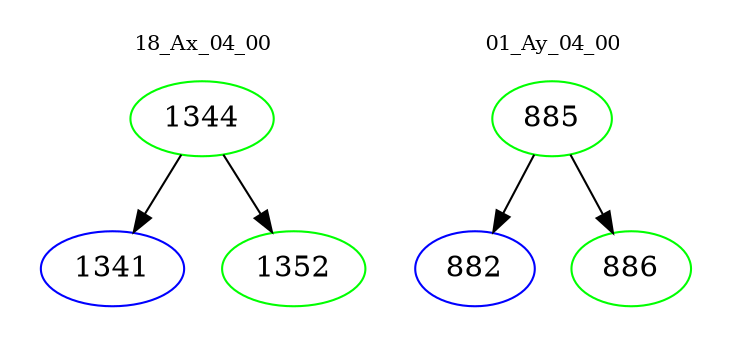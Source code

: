 digraph{
subgraph cluster_0 {
color = white
label = "18_Ax_04_00";
fontsize=10;
T0_1344 [label="1344", color="green"]
T0_1344 -> T0_1341 [color="black"]
T0_1341 [label="1341", color="blue"]
T0_1344 -> T0_1352 [color="black"]
T0_1352 [label="1352", color="green"]
}
subgraph cluster_1 {
color = white
label = "01_Ay_04_00";
fontsize=10;
T1_885 [label="885", color="green"]
T1_885 -> T1_882 [color="black"]
T1_882 [label="882", color="blue"]
T1_885 -> T1_886 [color="black"]
T1_886 [label="886", color="green"]
}
}
